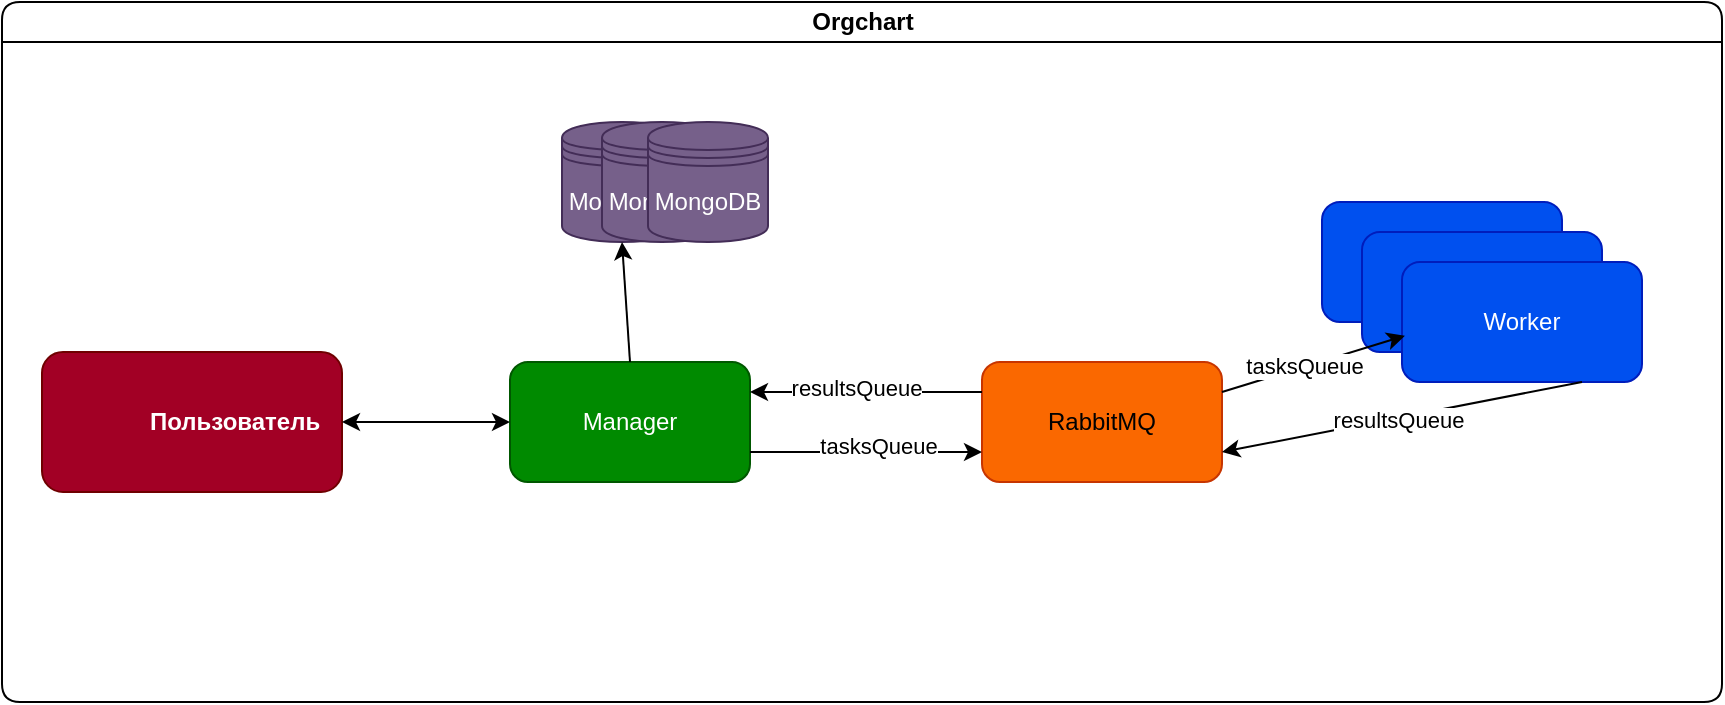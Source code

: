 <mxfile version="21.8.1" type="device">
  <diagram id="prtHgNgQTEPvFCAcTncT" name="Page-1">
    <mxGraphModel dx="878" dy="509" grid="1" gridSize="10" guides="1" tooltips="1" connect="1" arrows="1" fold="1" page="1" pageScale="1" pageWidth="827" pageHeight="1169" math="0" shadow="0">
      <root>
        <mxCell id="0" />
        <mxCell id="1" parent="0" />
        <mxCell id="dNxyNK7c78bLwvsdeMH5-11" value="Orgchart" style="swimlane;html=1;startSize=20;horizontal=1;containerType=tree;glass=0;rounded=1;" parent="1" vertex="1">
          <mxGeometry x="30" y="100" width="860" height="350" as="geometry" />
        </mxCell>
        <UserObject label="Пользователь" name="Tessa Miller" position="CFO" location="Office 1" email="me@example.com" placeholders="1" link="https://www.draw.io" id="dNxyNK7c78bLwvsdeMH5-12">
          <mxCell style="label;image=https://cdn3.iconfinder.com/data/icons/user-avatars-1/512/users-3-128.png;whiteSpace=wrap;html=1;rounded=1;glass=0;treeMoving=1;treeFolding=1;fillColor=#a20025;strokeColor=#6F0000;fontColor=#ffffff;" parent="dNxyNK7c78bLwvsdeMH5-11" vertex="1">
            <mxGeometry x="20" y="175" width="150" height="70" as="geometry" />
          </mxCell>
        </UserObject>
        <mxCell id="DQVoJKVHSYXtnX6-Xwte-1" value="RabbitMQ" style="rounded=1;whiteSpace=wrap;html=1;fillColor=#fa6800;fontColor=#000000;strokeColor=#C73500;" vertex="1" parent="dNxyNK7c78bLwvsdeMH5-11">
          <mxGeometry x="490" y="180" width="120" height="60" as="geometry" />
        </mxCell>
        <mxCell id="DQVoJKVHSYXtnX6-Xwte-9" value="Manager" style="rounded=1;whiteSpace=wrap;html=1;fillColor=#008a00;fontColor=#ffffff;strokeColor=#005700;" vertex="1" parent="dNxyNK7c78bLwvsdeMH5-11">
          <mxGeometry x="254" y="180" width="120" height="60" as="geometry" />
        </mxCell>
        <mxCell id="DQVoJKVHSYXtnX6-Xwte-10" value="MongoDB" style="shape=datastore;whiteSpace=wrap;html=1;fillColor=#76608a;fontColor=#ffffff;strokeColor=#432D57;" vertex="1" parent="dNxyNK7c78bLwvsdeMH5-11">
          <mxGeometry x="280" y="60" width="60" height="60" as="geometry" />
        </mxCell>
        <mxCell id="DQVoJKVHSYXtnX6-Xwte-11" value="" style="rounded=1;whiteSpace=wrap;html=1;fillColor=#0050ef;fontColor=#ffffff;strokeColor=#001DBC;" vertex="1" parent="dNxyNK7c78bLwvsdeMH5-11">
          <mxGeometry x="660" y="100" width="120" height="60" as="geometry" />
        </mxCell>
        <mxCell id="DQVoJKVHSYXtnX6-Xwte-12" value="Worker" style="rounded=1;whiteSpace=wrap;html=1;fillColor=#0050ef;fontColor=#ffffff;strokeColor=#001DBC;" vertex="1" parent="dNxyNK7c78bLwvsdeMH5-11">
          <mxGeometry x="680" y="115" width="120" height="60" as="geometry" />
        </mxCell>
        <mxCell id="DQVoJKVHSYXtnX6-Xwte-13" value="Worker" style="rounded=1;whiteSpace=wrap;html=1;fillColor=#0050ef;fontColor=#ffffff;strokeColor=#001DBC;" vertex="1" parent="dNxyNK7c78bLwvsdeMH5-11">
          <mxGeometry x="700" y="130" width="120" height="60" as="geometry" />
        </mxCell>
        <mxCell id="DQVoJKVHSYXtnX6-Xwte-15" value="" style="endArrow=classic;html=1;rounded=0;entryX=0;entryY=0.75;entryDx=0;entryDy=0;exitX=1;exitY=0.75;exitDx=0;exitDy=0;" edge="1" parent="dNxyNK7c78bLwvsdeMH5-11" source="DQVoJKVHSYXtnX6-Xwte-9" target="DQVoJKVHSYXtnX6-Xwte-1">
          <mxGeometry width="50" height="50" relative="1" as="geometry">
            <mxPoint x="370" y="220" as="sourcePoint" />
            <mxPoint x="420" y="170" as="targetPoint" />
          </mxGeometry>
        </mxCell>
        <mxCell id="DQVoJKVHSYXtnX6-Xwte-27" value="tasksQueue" style="edgeLabel;html=1;align=center;verticalAlign=middle;resizable=0;points=[];" vertex="1" connectable="0" parent="DQVoJKVHSYXtnX6-Xwte-15">
          <mxGeometry x="0.099" y="3" relative="1" as="geometry">
            <mxPoint as="offset" />
          </mxGeometry>
        </mxCell>
        <mxCell id="DQVoJKVHSYXtnX6-Xwte-16" value="" style="endArrow=classic;html=1;rounded=0;exitX=0.5;exitY=0;exitDx=0;exitDy=0;entryX=0.5;entryY=1;entryDx=0;entryDy=0;" edge="1" parent="dNxyNK7c78bLwvsdeMH5-11" source="DQVoJKVHSYXtnX6-Xwte-9" target="DQVoJKVHSYXtnX6-Xwte-10">
          <mxGeometry width="50" height="50" relative="1" as="geometry">
            <mxPoint x="370" y="220" as="sourcePoint" />
            <mxPoint x="420" y="170" as="targetPoint" />
          </mxGeometry>
        </mxCell>
        <mxCell id="DQVoJKVHSYXtnX6-Xwte-18" value="" style="endArrow=classic;html=1;rounded=0;exitX=1;exitY=0.25;exitDx=0;exitDy=0;entryX=0.012;entryY=0.615;entryDx=0;entryDy=0;entryPerimeter=0;" edge="1" parent="dNxyNK7c78bLwvsdeMH5-11" source="DQVoJKVHSYXtnX6-Xwte-1" target="DQVoJKVHSYXtnX6-Xwte-13">
          <mxGeometry width="50" height="50" relative="1" as="geometry">
            <mxPoint x="670.84" y="187.26" as="sourcePoint" />
            <mxPoint x="480" y="155" as="targetPoint" />
          </mxGeometry>
        </mxCell>
        <mxCell id="DQVoJKVHSYXtnX6-Xwte-28" value="tasksQueue" style="edgeLabel;html=1;align=center;verticalAlign=middle;resizable=0;points=[];" vertex="1" connectable="0" parent="DQVoJKVHSYXtnX6-Xwte-18">
          <mxGeometry x="-0.112" y="1" relative="1" as="geometry">
            <mxPoint as="offset" />
          </mxGeometry>
        </mxCell>
        <mxCell id="DQVoJKVHSYXtnX6-Xwte-19" value="" style="endArrow=classic;html=1;rounded=0;exitX=0;exitY=0.25;exitDx=0;exitDy=0;entryX=1;entryY=0.25;entryDx=0;entryDy=0;" edge="1" parent="dNxyNK7c78bLwvsdeMH5-11" source="DQVoJKVHSYXtnX6-Xwte-1" target="DQVoJKVHSYXtnX6-Xwte-9">
          <mxGeometry width="50" height="50" relative="1" as="geometry">
            <mxPoint x="370" y="220" as="sourcePoint" />
            <mxPoint x="420" y="170" as="targetPoint" />
          </mxGeometry>
        </mxCell>
        <mxCell id="DQVoJKVHSYXtnX6-Xwte-26" value="resultsQueue" style="edgeLabel;html=1;align=center;verticalAlign=middle;resizable=0;points=[];" vertex="1" connectable="0" parent="DQVoJKVHSYXtnX6-Xwte-19">
          <mxGeometry x="0.092" y="-2" relative="1" as="geometry">
            <mxPoint as="offset" />
          </mxGeometry>
        </mxCell>
        <mxCell id="DQVoJKVHSYXtnX6-Xwte-20" value="" style="endArrow=classic;html=1;rounded=0;entryX=1;entryY=0.75;entryDx=0;entryDy=0;exitX=0.75;exitY=1;exitDx=0;exitDy=0;" edge="1" parent="dNxyNK7c78bLwvsdeMH5-11" source="DQVoJKVHSYXtnX6-Xwte-13" target="DQVoJKVHSYXtnX6-Xwte-1">
          <mxGeometry width="50" height="50" relative="1" as="geometry">
            <mxPoint x="430" y="205" as="sourcePoint" />
            <mxPoint x="670" y="210" as="targetPoint" />
          </mxGeometry>
        </mxCell>
        <mxCell id="DQVoJKVHSYXtnX6-Xwte-29" value="resultsQueue" style="edgeLabel;html=1;align=center;verticalAlign=middle;resizable=0;points=[];" vertex="1" connectable="0" parent="DQVoJKVHSYXtnX6-Xwte-20">
          <mxGeometry x="0.03" y="1" relative="1" as="geometry">
            <mxPoint as="offset" />
          </mxGeometry>
        </mxCell>
        <mxCell id="DQVoJKVHSYXtnX6-Xwte-25" value="" style="endArrow=classic;startArrow=classic;html=1;rounded=0;exitX=1;exitY=0.5;exitDx=0;exitDy=0;entryX=0;entryY=0.5;entryDx=0;entryDy=0;" edge="1" parent="dNxyNK7c78bLwvsdeMH5-11" source="dNxyNK7c78bLwvsdeMH5-12" target="DQVoJKVHSYXtnX6-Xwte-9">
          <mxGeometry width="50" height="50" relative="1" as="geometry">
            <mxPoint x="390" y="220" as="sourcePoint" />
            <mxPoint x="440" y="170" as="targetPoint" />
          </mxGeometry>
        </mxCell>
        <mxCell id="DQVoJKVHSYXtnX6-Xwte-30" value="MongoDB" style="shape=datastore;whiteSpace=wrap;html=1;fillColor=#76608a;fontColor=#ffffff;strokeColor=#432D57;" vertex="1" parent="dNxyNK7c78bLwvsdeMH5-11">
          <mxGeometry x="300" y="60" width="60" height="60" as="geometry" />
        </mxCell>
        <mxCell id="DQVoJKVHSYXtnX6-Xwte-32" value="MongoDB" style="shape=datastore;whiteSpace=wrap;html=1;fillColor=#76608a;fontColor=#ffffff;strokeColor=#432D57;" vertex="1" parent="dNxyNK7c78bLwvsdeMH5-11">
          <mxGeometry x="323" y="60" width="60" height="60" as="geometry" />
        </mxCell>
      </root>
    </mxGraphModel>
  </diagram>
</mxfile>
